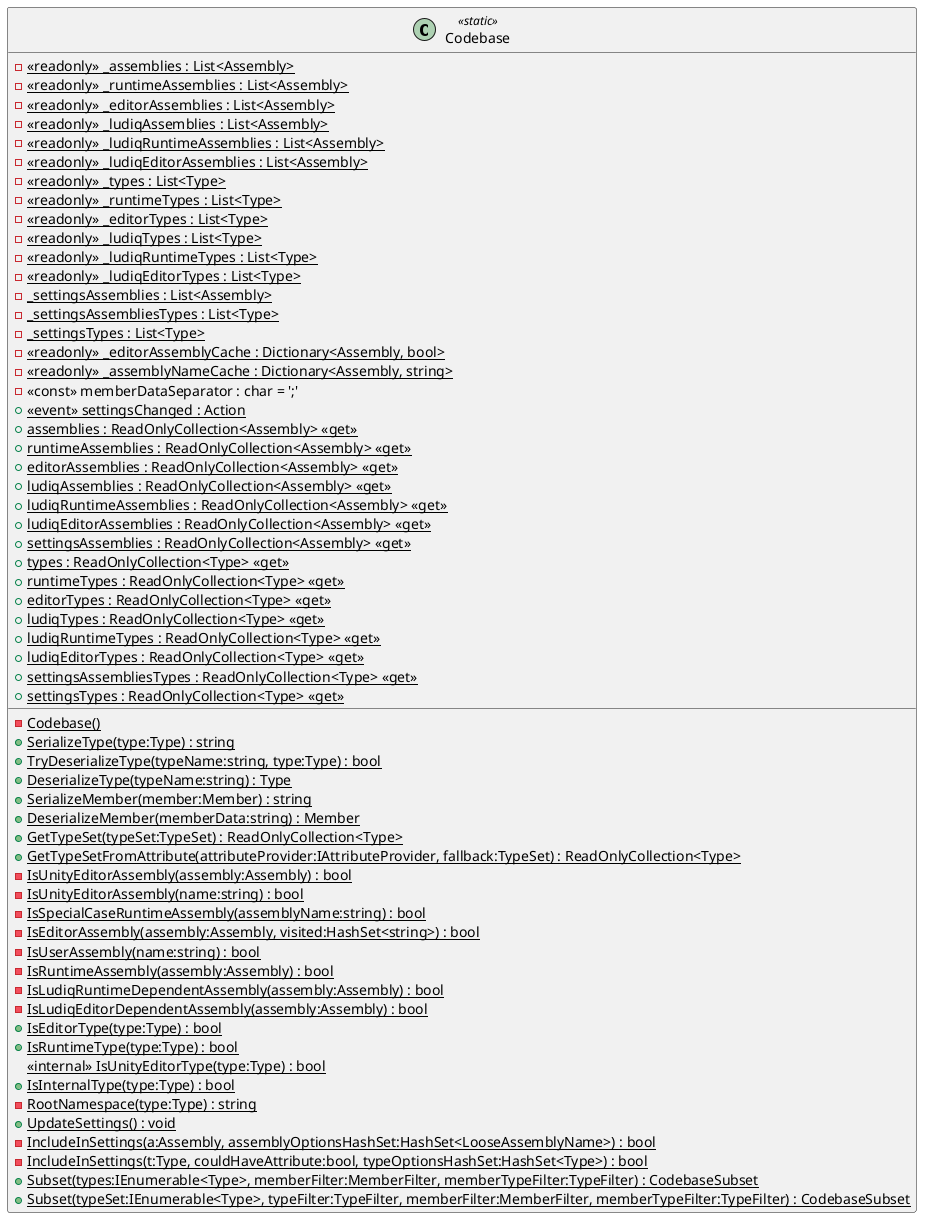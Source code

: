 @startuml
class Codebase <<static>> {
    {static} - Codebase()
    - {static} <<readonly>> _assemblies : List<Assembly>
    - {static} <<readonly>> _runtimeAssemblies : List<Assembly>
    - {static} <<readonly>> _editorAssemblies : List<Assembly>
    - {static} <<readonly>> _ludiqAssemblies : List<Assembly>
    - {static} <<readonly>> _ludiqRuntimeAssemblies : List<Assembly>
    - {static} <<readonly>> _ludiqEditorAssemblies : List<Assembly>
    - {static} <<readonly>> _types : List<Type>
    - {static} <<readonly>> _runtimeTypes : List<Type>
    - {static} <<readonly>> _editorTypes : List<Type>
    - {static} <<readonly>> _ludiqTypes : List<Type>
    - {static} <<readonly>> _ludiqRuntimeTypes : List<Type>
    - {static} <<readonly>> _ludiqEditorTypes : List<Type>
    - {static} _settingsAssemblies : List<Assembly>
    - {static} _settingsAssembliesTypes : List<Type>
    - {static} _settingsTypes : List<Type>
    - {static} <<readonly>> _editorAssemblyCache : Dictionary<Assembly, bool>
    - {static} <<readonly>> _assemblyNameCache : Dictionary<Assembly, string>
    + {static} SerializeType(type:Type) : string
    + {static} TryDeserializeType(typeName:string, type:Type) : bool
    + {static} DeserializeType(typeName:string) : Type
    - <<const>> memberDataSeparator : char = ';'
    + {static} SerializeMember(member:Member) : string
    + {static} DeserializeMember(memberData:string) : Member
    + {static}  <<event>> settingsChanged : Action 
    + {static} assemblies : ReadOnlyCollection<Assembly> <<get>>
    + {static} runtimeAssemblies : ReadOnlyCollection<Assembly> <<get>>
    + {static} editorAssemblies : ReadOnlyCollection<Assembly> <<get>>
    + {static} ludiqAssemblies : ReadOnlyCollection<Assembly> <<get>>
    + {static} ludiqRuntimeAssemblies : ReadOnlyCollection<Assembly> <<get>>
    + {static} ludiqEditorAssemblies : ReadOnlyCollection<Assembly> <<get>>
    + {static} settingsAssemblies : ReadOnlyCollection<Assembly> <<get>>
    + {static} types : ReadOnlyCollection<Type> <<get>>
    + {static} runtimeTypes : ReadOnlyCollection<Type> <<get>>
    + {static} editorTypes : ReadOnlyCollection<Type> <<get>>
    + {static} ludiqTypes : ReadOnlyCollection<Type> <<get>>
    + {static} ludiqRuntimeTypes : ReadOnlyCollection<Type> <<get>>
    + {static} ludiqEditorTypes : ReadOnlyCollection<Type> <<get>>
    + {static} settingsAssembliesTypes : ReadOnlyCollection<Type> <<get>>
    + {static} settingsTypes : ReadOnlyCollection<Type> <<get>>
    + {static} GetTypeSet(typeSet:TypeSet) : ReadOnlyCollection<Type>
    + {static} GetTypeSetFromAttribute(attributeProvider:IAttributeProvider, fallback:TypeSet) : ReadOnlyCollection<Type>
    - {static} IsUnityEditorAssembly(assembly:Assembly) : bool
    - {static} IsUnityEditorAssembly(name:string) : bool
    - {static} IsSpecialCaseRuntimeAssembly(assemblyName:string) : bool
    - {static} IsEditorAssembly(assembly:Assembly, visited:HashSet<string>) : bool
    - {static} IsUserAssembly(name:string) : bool
    - {static} IsRuntimeAssembly(assembly:Assembly) : bool
    - {static} IsLudiqRuntimeDependentAssembly(assembly:Assembly) : bool
    - {static} IsLudiqEditorDependentAssembly(assembly:Assembly) : bool
    + {static} IsEditorType(type:Type) : bool
    + {static} IsRuntimeType(type:Type) : bool
    <<internal>> {static} IsUnityEditorType(type:Type) : bool
    + {static} IsInternalType(type:Type) : bool
    - {static} RootNamespace(type:Type) : string
    + {static} UpdateSettings() : void
    - {static} IncludeInSettings(a:Assembly, assemblyOptionsHashSet:HashSet<LooseAssemblyName>) : bool
    - {static} IncludeInSettings(t:Type, couldHaveAttribute:bool, typeOptionsHashSet:HashSet<Type>) : bool
    + {static} Subset(types:IEnumerable<Type>, memberFilter:MemberFilter, memberTypeFilter:TypeFilter) : CodebaseSubset
    + {static} Subset(typeSet:IEnumerable<Type>, typeFilter:TypeFilter, memberFilter:MemberFilter, memberTypeFilter:TypeFilter) : CodebaseSubset
}
@enduml
